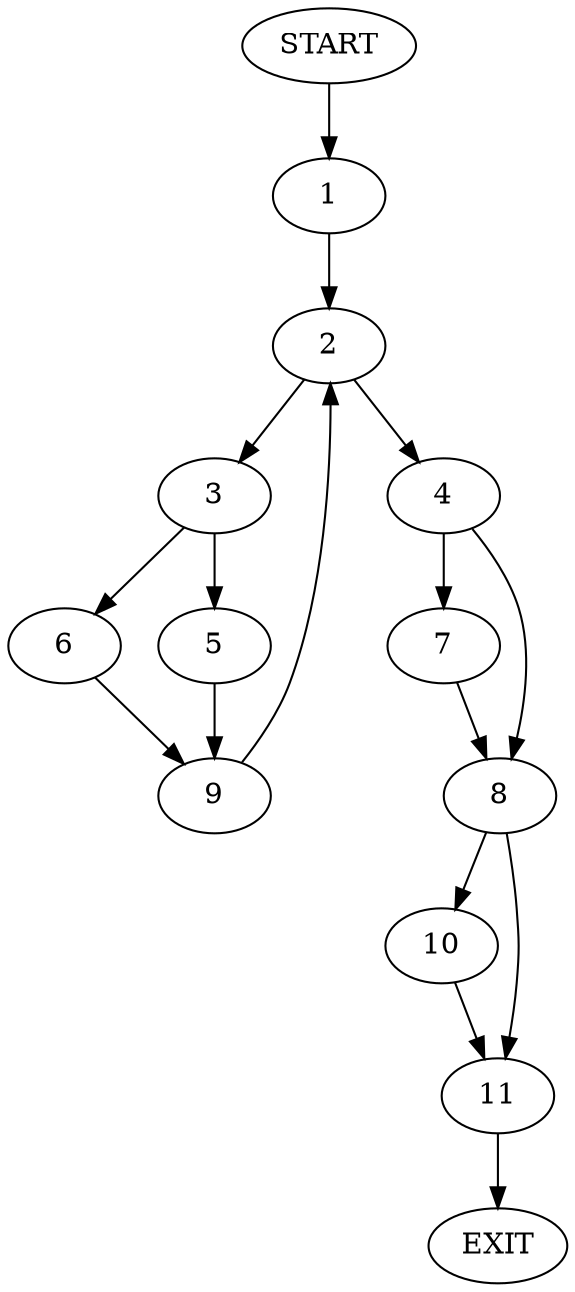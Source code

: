 digraph {
0 [label="START"]
12 [label="EXIT"]
0 -> 1
1 -> 2
2 -> 3
2 -> 4
3 -> 5
3 -> 6
4 -> 7
4 -> 8
6 -> 9
5 -> 9
9 -> 2
7 -> 8
8 -> 10
8 -> 11
10 -> 11
11 -> 12
}

